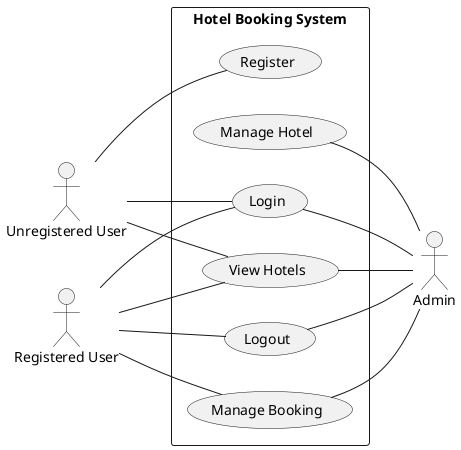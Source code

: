 @startuml Hotel Booking System Use Case Diagram

left to right direction

actor "Unregistered User" as unregisteredUser
actor "Registered User" as registeredUser
actor "Admin" as admin

rectangle "Hotel Booking System" {
  top to bottom direction
  usecase "Register" as register
  usecase "Login" as login
  usecase "View Hotels" as view
  usecase "Manage Booking" as manageBooking
  usecase "Manage Hotel" as manageHotel
  usecase "Logout" as logout
}

left to right direction

unregisteredUser -- register
unregisteredUser -- login
unregisteredUser -- view

registeredUser -- login
registeredUser -- view
registeredUser -- logout
registeredUser -- manageBooking

login -- admin
logout -- admin
view -- admin
manageBooking -- admin
manageHotel -- admin

@enduml